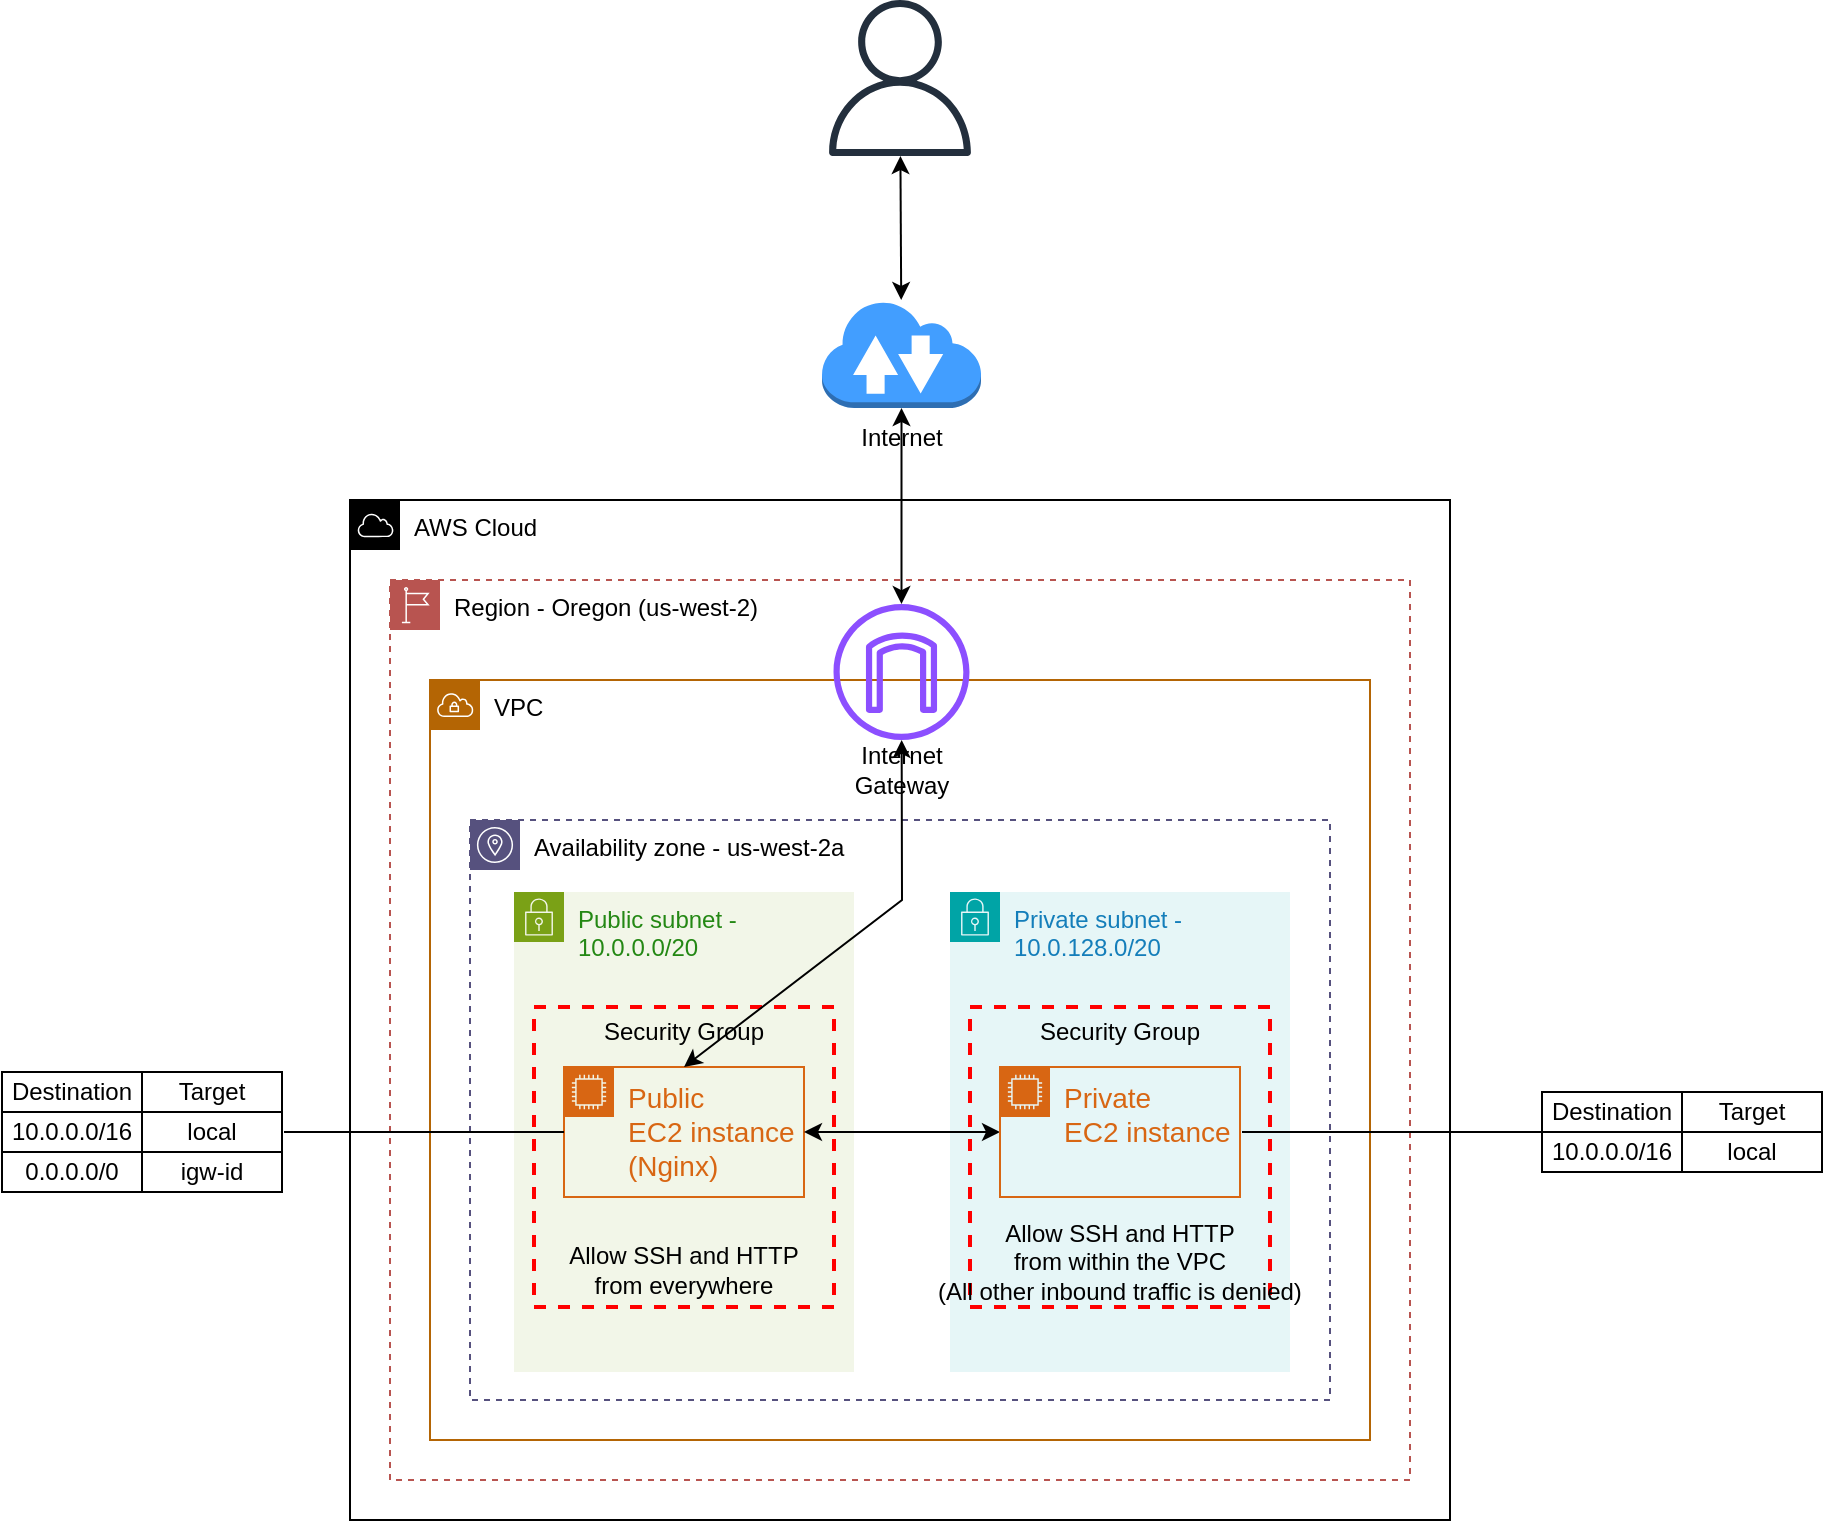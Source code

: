 <mxfile version="23.1.1" type="device">
  <diagram name="Page-1" id="yexVqjzWTtGLjaNakG3Y">
    <mxGraphModel dx="2519" dy="3089" grid="1" gridSize="10" guides="1" tooltips="1" connect="1" arrows="1" fold="1" page="1" pageScale="1" pageWidth="850" pageHeight="1100" math="0" shadow="0">
      <root>
        <mxCell id="0" />
        <mxCell id="1" parent="0" />
        <mxCell id="jnHiDplncQ5lODW3lhRb-4" value="AWS Cloud" style="sketch=0;outlineConnect=0;html=1;whiteSpace=wrap;fontSize=12;fontStyle=0;shape=mxgraph.aws4.group;grIcon=mxgraph.aws4.group_aws_cloud;verticalAlign=top;align=left;spacingLeft=30;dashed=0;movable=1;resizable=1;rotatable=1;deletable=1;editable=1;locked=0;connectable=1;" parent="1" vertex="1">
          <mxGeometry x="150" y="-1700" width="550" height="510" as="geometry" />
        </mxCell>
        <mxCell id="jnHiDplncQ5lODW3lhRb-1" value="VPC" style="sketch=0;outlineConnect=0;html=1;whiteSpace=wrap;fontSize=12;fontStyle=0;shape=mxgraph.aws4.group;grIcon=mxgraph.aws4.group_vpc;strokeColor=#b46504;fillColor=none;verticalAlign=top;align=left;spacingLeft=30;dashed=0;" parent="1" vertex="1">
          <mxGeometry x="190" y="-1610" width="470" height="380" as="geometry" />
        </mxCell>
        <mxCell id="jnHiDplncQ5lODW3lhRb-8" value="Region - Oregon (us-west-2)" style="sketch=0;outlineConnect=0;html=1;whiteSpace=wrap;fontSize=12;fontStyle=0;shape=mxgraph.aws4.group;grIcon=mxgraph.aws4.group_region;strokeColor=#b85450;fillColor=none;verticalAlign=top;align=left;spacingLeft=30;dashed=1;movable=1;resizable=1;rotatable=1;deletable=1;editable=1;locked=0;connectable=1;" parent="1" vertex="1">
          <mxGeometry x="170" y="-1660" width="510" height="450" as="geometry" />
        </mxCell>
        <mxCell id="jnHiDplncQ5lODW3lhRb-11" value="" style="sketch=0;outlineConnect=0;fontColor=#232F3E;gradientColor=none;fillColor=#8C4FFF;strokeColor=none;dashed=0;verticalLabelPosition=bottom;verticalAlign=top;align=center;html=1;fontSize=12;fontStyle=0;aspect=fixed;pointerEvents=1;shape=mxgraph.aws4.internet_gateway;" parent="1" vertex="1">
          <mxGeometry x="391.75" y="-1648" width="68" height="68" as="geometry" />
        </mxCell>
        <mxCell id="jnHiDplncQ5lODW3lhRb-12" value="" style="group" parent="1" vertex="1" connectable="0">
          <mxGeometry x="210" y="-1540" width="430" height="290" as="geometry" />
        </mxCell>
        <mxCell id="jnHiDplncQ5lODW3lhRb-3" value="Availability zone - us-west-2a" style="sketch=0;outlineConnect=0;html=1;whiteSpace=wrap;fontSize=12;fontStyle=0;shape=mxgraph.aws4.group;grIcon=mxgraph.aws4.group_availability_zone;strokeColor=#56517e;fillColor=none;verticalAlign=top;align=left;spacingLeft=30;dashed=1;" parent="jnHiDplncQ5lODW3lhRb-12" vertex="1">
          <mxGeometry width="430" height="290" as="geometry" />
        </mxCell>
        <mxCell id="jnHiDplncQ5lODW3lhRb-5" value="Public subnet - 10.0.0.0/20" style="points=[[0,0],[0.25,0],[0.5,0],[0.75,0],[1,0],[1,0.25],[1,0.5],[1,0.75],[1,1],[0.75,1],[0.5,1],[0.25,1],[0,1],[0,0.75],[0,0.5],[0,0.25]];outlineConnect=0;gradientColor=none;html=1;whiteSpace=wrap;fontSize=12;fontStyle=0;container=1;pointerEvents=0;collapsible=0;recursiveResize=0;shape=mxgraph.aws4.group;grIcon=mxgraph.aws4.group_security_group;grStroke=0;strokeColor=#7AA116;fillColor=#F2F6E8;verticalAlign=top;align=left;spacingLeft=30;fontColor=#248814;dashed=0;" parent="jnHiDplncQ5lODW3lhRb-12" vertex="1">
          <mxGeometry x="22" y="36" width="170" height="240" as="geometry" />
        </mxCell>
        <mxCell id="jnHiDplncQ5lODW3lhRb-13" value="&lt;font style=&quot;font-size: 14px;&quot;&gt;Public &lt;br&gt;EC2 instance&amp;nbsp;&lt;br&gt;(Nginx)&lt;/font&gt;" style="points=[[0,0],[0.25,0],[0.5,0],[0.75,0],[1,0],[1,0.25],[1,0.5],[1,0.75],[1,1],[0.75,1],[0.5,1],[0.25,1],[0,1],[0,0.75],[0,0.5],[0,0.25]];outlineConnect=0;gradientColor=none;html=1;whiteSpace=wrap;fontSize=12;fontStyle=0;container=1;pointerEvents=0;collapsible=0;recursiveResize=0;shape=mxgraph.aws4.group;grIcon=mxgraph.aws4.group_ec2_instance_contents;strokeColor=#D86613;fillColor=none;verticalAlign=top;align=left;spacingLeft=30;fontColor=#D86613;dashed=0;" parent="jnHiDplncQ5lODW3lhRb-5" vertex="1">
          <mxGeometry x="25" y="87.5" width="120" height="65" as="geometry" />
        </mxCell>
        <mxCell id="hsNu5jYM7z4mAyNZWEtM-28" value="Security Group" style="fontStyle=0;verticalAlign=top;align=center;spacingTop=-2;fillColor=none;rounded=0;whiteSpace=wrap;html=1;strokeColor=#FF0000;strokeWidth=2;dashed=1;container=1;collapsible=0;expand=0;recursiveResize=0;" parent="jnHiDplncQ5lODW3lhRb-5" vertex="1">
          <mxGeometry x="10" y="57.5" width="150" height="150" as="geometry" />
        </mxCell>
        <mxCell id="hsNu5jYM7z4mAyNZWEtM-30" value="Allow SSH and HTTP &lt;br&gt;from everywhere" style="text;strokeColor=none;align=center;fillColor=none;html=1;verticalAlign=middle;whiteSpace=wrap;rounded=0;" parent="hsNu5jYM7z4mAyNZWEtM-28" vertex="1">
          <mxGeometry y="116" width="150" height="30" as="geometry" />
        </mxCell>
        <mxCell id="jnHiDplncQ5lODW3lhRb-7" value="Private subnet - 10.0.128.0/20" style="points=[[0,0],[0.25,0],[0.5,0],[0.75,0],[1,0],[1,0.25],[1,0.5],[1,0.75],[1,1],[0.75,1],[0.5,1],[0.25,1],[0,1],[0,0.75],[0,0.5],[0,0.25]];outlineConnect=0;gradientColor=none;html=1;whiteSpace=wrap;fontSize=12;fontStyle=0;container=1;pointerEvents=0;collapsible=0;recursiveResize=0;shape=mxgraph.aws4.group;grIcon=mxgraph.aws4.group_security_group;grStroke=0;strokeColor=#00A4A6;fillColor=#E6F6F7;verticalAlign=top;align=left;spacingLeft=30;fontColor=#147EBA;dashed=0;" parent="jnHiDplncQ5lODW3lhRb-12" vertex="1">
          <mxGeometry x="240" y="36" width="170" height="240" as="geometry" />
        </mxCell>
        <mxCell id="hsNu5jYM7z4mAyNZWEtM-29" value="Security Group" style="fontStyle=0;verticalAlign=top;align=center;spacingTop=-2;fillColor=none;rounded=0;whiteSpace=wrap;html=1;strokeColor=#FF0000;strokeWidth=2;dashed=1;container=1;collapsible=0;expand=0;recursiveResize=0;" parent="jnHiDplncQ5lODW3lhRb-7" vertex="1">
          <mxGeometry x="10" y="57.5" width="150" height="150" as="geometry" />
        </mxCell>
        <mxCell id="hsNu5jYM7z4mAyNZWEtM-31" value="Allow SSH and HTTP &lt;br&gt;from within the VPC&lt;br&gt;(All other inbound traffic is denied)" style="text;strokeColor=none;align=center;fillColor=none;html=1;verticalAlign=middle;whiteSpace=wrap;rounded=0;" parent="hsNu5jYM7z4mAyNZWEtM-29" vertex="1">
          <mxGeometry x="-20" y="102" width="190" height="50" as="geometry" />
        </mxCell>
        <mxCell id="oLUIcf6-z-6LXCvlSGGR-16" value="" style="endArrow=classic;startArrow=classic;html=1;rounded=0;exitX=1;exitY=0.5;exitDx=0;exitDy=0;" parent="jnHiDplncQ5lODW3lhRb-12" source="jnHiDplncQ5lODW3lhRb-13" target="jnHiDplncQ5lODW3lhRb-14" edge="1">
          <mxGeometry width="50" height="50" relative="1" as="geometry">
            <mxPoint x="530" y="140" as="sourcePoint" />
            <mxPoint x="580" y="90" as="targetPoint" />
          </mxGeometry>
        </mxCell>
        <mxCell id="hsNu5jYM7z4mAyNZWEtM-26" value="" style="verticalLabelPosition=bottom;shadow=0;dashed=0;align=center;html=1;verticalAlign=top;strokeWidth=1;shape=mxgraph.mockup.markup.line;strokeColor=#000000;" parent="jnHiDplncQ5lODW3lhRb-12" vertex="1">
          <mxGeometry x="-93" y="146" width="140" height="20" as="geometry" />
        </mxCell>
        <mxCell id="jnHiDplncQ5lODW3lhRb-14" value="&lt;font style=&quot;&quot;&gt;&lt;font style=&quot;font-size: 14px;&quot;&gt;Private&lt;/font&gt;&lt;br&gt;&lt;font style=&quot;font-size: 14px;&quot;&gt;EC2 instance&lt;/font&gt;&lt;/font&gt;&lt;font style=&quot;font-size: 14px;&quot;&gt;&amp;nbsp;&lt;/font&gt;" style="points=[[0,0],[0.25,0],[0.5,0],[0.75,0],[1,0],[1,0.25],[1,0.5],[1,0.75],[1,1],[0.75,1],[0.5,1],[0.25,1],[0,1],[0,0.75],[0,0.5],[0,0.25]];outlineConnect=0;gradientColor=none;html=1;whiteSpace=wrap;fontSize=12;fontStyle=0;container=1;pointerEvents=0;collapsible=0;recursiveResize=0;shape=mxgraph.aws4.group;grIcon=mxgraph.aws4.group_ec2_instance_contents;strokeColor=#D86613;fillColor=none;verticalAlign=top;align=left;spacingLeft=30;fontColor=#D86613;dashed=0;" parent="jnHiDplncQ5lODW3lhRb-12" vertex="1">
          <mxGeometry x="265" y="123.5" width="120" height="65" as="geometry" />
        </mxCell>
        <mxCell id="jnHiDplncQ5lODW3lhRb-15" value="" style="outlineConnect=0;dashed=0;verticalLabelPosition=bottom;verticalAlign=top;align=center;html=1;shape=mxgraph.aws3.internet_2;fillColor=#429eff;strokeColor=#36393d;" parent="1" vertex="1">
          <mxGeometry x="386" y="-1800" width="79.5" height="54" as="geometry" />
        </mxCell>
        <mxCell id="oLUIcf6-z-6LXCvlSGGR-2" value="" style="sketch=0;outlineConnect=0;fontColor=#232F3E;gradientColor=none;fillColor=#232F3D;strokeColor=none;dashed=0;verticalLabelPosition=bottom;verticalAlign=top;align=center;html=1;fontSize=12;fontStyle=0;aspect=fixed;pointerEvents=1;shape=mxgraph.aws4.user;" parent="1" vertex="1">
          <mxGeometry x="386" y="-1950" width="78" height="78" as="geometry" />
        </mxCell>
        <mxCell id="oLUIcf6-z-6LXCvlSGGR-7" value="Internet Gateway" style="text;strokeColor=none;align=center;fillColor=none;html=1;verticalAlign=middle;whiteSpace=wrap;rounded=0;" parent="1" vertex="1">
          <mxGeometry x="395.75" y="-1580" width="60" height="30" as="geometry" />
        </mxCell>
        <mxCell id="oLUIcf6-z-6LXCvlSGGR-10" value="Internet" style="text;strokeColor=none;align=center;fillColor=none;html=1;verticalAlign=middle;whiteSpace=wrap;rounded=0;" parent="1" vertex="1">
          <mxGeometry x="395.75" y="-1746" width="60" height="30" as="geometry" />
        </mxCell>
        <mxCell id="oLUIcf6-z-6LXCvlSGGR-13" value="" style="endArrow=classic;startArrow=classic;html=1;rounded=0;" parent="1" source="jnHiDplncQ5lODW3lhRb-15" target="oLUIcf6-z-6LXCvlSGGR-2" edge="1">
          <mxGeometry width="50" height="50" relative="1" as="geometry">
            <mxPoint x="150" y="-1760" as="sourcePoint" />
            <mxPoint x="200" y="-1810" as="targetPoint" />
          </mxGeometry>
        </mxCell>
        <mxCell id="oLUIcf6-z-6LXCvlSGGR-14" value="" style="endArrow=classic;startArrow=classic;html=1;rounded=0;" parent="1" source="jnHiDplncQ5lODW3lhRb-11" target="jnHiDplncQ5lODW3lhRb-15" edge="1">
          <mxGeometry width="50" height="50" relative="1" as="geometry">
            <mxPoint x="436" y="-1790" as="sourcePoint" />
            <mxPoint x="435" y="-1862" as="targetPoint" />
          </mxGeometry>
        </mxCell>
        <mxCell id="oLUIcf6-z-6LXCvlSGGR-15" value="" style="endArrow=classic;startArrow=classic;html=1;rounded=0;exitX=0.5;exitY=0;exitDx=0;exitDy=0;" parent="1" source="jnHiDplncQ5lODW3lhRb-13" target="jnHiDplncQ5lODW3lhRb-11" edge="1">
          <mxGeometry width="50" height="50" relative="1" as="geometry">
            <mxPoint x="424" y="-1519" as="sourcePoint" />
            <mxPoint x="425" y="-1590" as="targetPoint" />
            <Array as="points">
              <mxPoint x="426" y="-1500" />
            </Array>
          </mxGeometry>
        </mxCell>
        <mxCell id="hsNu5jYM7z4mAyNZWEtM-1" value="" style="shape=table;startSize=0;container=1;collapsible=0;childLayout=tableLayout;" parent="1" vertex="1">
          <mxGeometry x="-24" y="-1414" width="140" height="60" as="geometry" />
        </mxCell>
        <mxCell id="hsNu5jYM7z4mAyNZWEtM-2" value="" style="shape=tableRow;horizontal=0;startSize=0;swimlaneHead=0;swimlaneBody=0;strokeColor=inherit;top=0;left=0;bottom=0;right=0;collapsible=0;dropTarget=0;fillColor=none;points=[[0,0.5],[1,0.5]];portConstraint=eastwest;" parent="hsNu5jYM7z4mAyNZWEtM-1" vertex="1">
          <mxGeometry width="140" height="20" as="geometry" />
        </mxCell>
        <mxCell id="hsNu5jYM7z4mAyNZWEtM-3" value="Destination" style="shape=partialRectangle;html=1;whiteSpace=wrap;connectable=0;strokeColor=inherit;overflow=hidden;fillColor=none;top=0;left=0;bottom=0;right=0;pointerEvents=1;" parent="hsNu5jYM7z4mAyNZWEtM-2" vertex="1">
          <mxGeometry width="70" height="20" as="geometry">
            <mxRectangle width="70" height="20" as="alternateBounds" />
          </mxGeometry>
        </mxCell>
        <mxCell id="hsNu5jYM7z4mAyNZWEtM-4" value="Target" style="shape=partialRectangle;html=1;whiteSpace=wrap;connectable=0;strokeColor=inherit;overflow=hidden;fillColor=none;top=0;left=0;bottom=0;right=0;pointerEvents=1;" parent="hsNu5jYM7z4mAyNZWEtM-2" vertex="1">
          <mxGeometry x="70" width="70" height="20" as="geometry">
            <mxRectangle width="70" height="20" as="alternateBounds" />
          </mxGeometry>
        </mxCell>
        <mxCell id="hsNu5jYM7z4mAyNZWEtM-5" value="" style="shape=tableRow;horizontal=0;startSize=0;swimlaneHead=0;swimlaneBody=0;strokeColor=inherit;top=0;left=0;bottom=0;right=0;collapsible=0;dropTarget=0;fillColor=none;points=[[0,0.5],[1,0.5]];portConstraint=eastwest;" parent="hsNu5jYM7z4mAyNZWEtM-1" vertex="1">
          <mxGeometry y="20" width="140" height="20" as="geometry" />
        </mxCell>
        <mxCell id="hsNu5jYM7z4mAyNZWEtM-6" value="10.0.0.0/16" style="shape=partialRectangle;html=1;whiteSpace=wrap;connectable=0;strokeColor=inherit;overflow=hidden;fillColor=none;top=0;left=0;bottom=0;right=0;pointerEvents=1;" parent="hsNu5jYM7z4mAyNZWEtM-5" vertex="1">
          <mxGeometry width="70" height="20" as="geometry">
            <mxRectangle width="70" height="20" as="alternateBounds" />
          </mxGeometry>
        </mxCell>
        <mxCell id="hsNu5jYM7z4mAyNZWEtM-7" value="local" style="shape=partialRectangle;html=1;whiteSpace=wrap;connectable=0;strokeColor=inherit;overflow=hidden;fillColor=none;top=0;left=0;bottom=0;right=0;pointerEvents=1;" parent="hsNu5jYM7z4mAyNZWEtM-5" vertex="1">
          <mxGeometry x="70" width="70" height="20" as="geometry">
            <mxRectangle width="70" height="20" as="alternateBounds" />
          </mxGeometry>
        </mxCell>
        <mxCell id="hsNu5jYM7z4mAyNZWEtM-8" value="" style="shape=tableRow;horizontal=0;startSize=0;swimlaneHead=0;swimlaneBody=0;strokeColor=inherit;top=0;left=0;bottom=0;right=0;collapsible=0;dropTarget=0;fillColor=none;points=[[0,0.5],[1,0.5]];portConstraint=eastwest;" parent="hsNu5jYM7z4mAyNZWEtM-1" vertex="1">
          <mxGeometry y="40" width="140" height="20" as="geometry" />
        </mxCell>
        <mxCell id="hsNu5jYM7z4mAyNZWEtM-9" value="0.0.0.0/0" style="shape=partialRectangle;html=1;whiteSpace=wrap;connectable=0;strokeColor=inherit;overflow=hidden;fillColor=none;top=0;left=0;bottom=0;right=0;pointerEvents=1;" parent="hsNu5jYM7z4mAyNZWEtM-8" vertex="1">
          <mxGeometry width="70" height="20" as="geometry">
            <mxRectangle width="70" height="20" as="alternateBounds" />
          </mxGeometry>
        </mxCell>
        <mxCell id="hsNu5jYM7z4mAyNZWEtM-10" value="igw-id" style="shape=partialRectangle;html=1;whiteSpace=wrap;connectable=0;strokeColor=inherit;overflow=hidden;fillColor=none;top=0;left=0;bottom=0;right=0;pointerEvents=1;" parent="hsNu5jYM7z4mAyNZWEtM-8" vertex="1">
          <mxGeometry x="70" width="70" height="20" as="geometry">
            <mxRectangle width="70" height="20" as="alternateBounds" />
          </mxGeometry>
        </mxCell>
        <mxCell id="hsNu5jYM7z4mAyNZWEtM-12" value="" style="shape=table;startSize=0;container=1;collapsible=0;childLayout=tableLayout;" parent="1" vertex="1">
          <mxGeometry x="746" y="-1404" width="140" height="40" as="geometry" />
        </mxCell>
        <mxCell id="hsNu5jYM7z4mAyNZWEtM-13" value="" style="shape=tableRow;horizontal=0;startSize=0;swimlaneHead=0;swimlaneBody=0;strokeColor=inherit;top=0;left=0;bottom=0;right=0;collapsible=0;dropTarget=0;fillColor=none;points=[[0,0.5],[1,0.5]];portConstraint=eastwest;" parent="hsNu5jYM7z4mAyNZWEtM-12" vertex="1">
          <mxGeometry width="140" height="20" as="geometry" />
        </mxCell>
        <mxCell id="hsNu5jYM7z4mAyNZWEtM-14" value="Destination" style="shape=partialRectangle;html=1;whiteSpace=wrap;connectable=0;strokeColor=inherit;overflow=hidden;fillColor=none;top=0;left=0;bottom=0;right=0;pointerEvents=1;" parent="hsNu5jYM7z4mAyNZWEtM-13" vertex="1">
          <mxGeometry width="70" height="20" as="geometry">
            <mxRectangle width="70" height="20" as="alternateBounds" />
          </mxGeometry>
        </mxCell>
        <mxCell id="hsNu5jYM7z4mAyNZWEtM-15" value="Target" style="shape=partialRectangle;html=1;whiteSpace=wrap;connectable=0;strokeColor=inherit;overflow=hidden;fillColor=none;top=0;left=0;bottom=0;right=0;pointerEvents=1;" parent="hsNu5jYM7z4mAyNZWEtM-13" vertex="1">
          <mxGeometry x="70" width="70" height="20" as="geometry">
            <mxRectangle width="70" height="20" as="alternateBounds" />
          </mxGeometry>
        </mxCell>
        <mxCell id="hsNu5jYM7z4mAyNZWEtM-16" value="" style="shape=tableRow;horizontal=0;startSize=0;swimlaneHead=0;swimlaneBody=0;strokeColor=inherit;top=0;left=0;bottom=0;right=0;collapsible=0;dropTarget=0;fillColor=none;points=[[0,0.5],[1,0.5]];portConstraint=eastwest;" parent="hsNu5jYM7z4mAyNZWEtM-12" vertex="1">
          <mxGeometry y="20" width="140" height="20" as="geometry" />
        </mxCell>
        <mxCell id="hsNu5jYM7z4mAyNZWEtM-17" value="10.0.0.0/16" style="shape=partialRectangle;html=1;whiteSpace=wrap;connectable=0;strokeColor=inherit;overflow=hidden;fillColor=none;top=0;left=0;bottom=0;right=0;pointerEvents=1;" parent="hsNu5jYM7z4mAyNZWEtM-16" vertex="1">
          <mxGeometry width="70" height="20" as="geometry">
            <mxRectangle width="70" height="20" as="alternateBounds" />
          </mxGeometry>
        </mxCell>
        <mxCell id="hsNu5jYM7z4mAyNZWEtM-18" value="local" style="shape=partialRectangle;html=1;whiteSpace=wrap;connectable=0;strokeColor=inherit;overflow=hidden;fillColor=none;top=0;left=0;bottom=0;right=0;pointerEvents=1;" parent="hsNu5jYM7z4mAyNZWEtM-16" vertex="1">
          <mxGeometry x="70" width="70" height="20" as="geometry">
            <mxRectangle width="70" height="20" as="alternateBounds" />
          </mxGeometry>
        </mxCell>
        <mxCell id="hsNu5jYM7z4mAyNZWEtM-27" value="" style="verticalLabelPosition=bottom;shadow=0;dashed=0;align=center;html=1;verticalAlign=top;strokeWidth=1;shape=mxgraph.mockup.markup.line;strokeColor=#000000;" parent="1" vertex="1">
          <mxGeometry x="596" y="-1394" width="150" height="20" as="geometry" />
        </mxCell>
      </root>
    </mxGraphModel>
  </diagram>
</mxfile>
